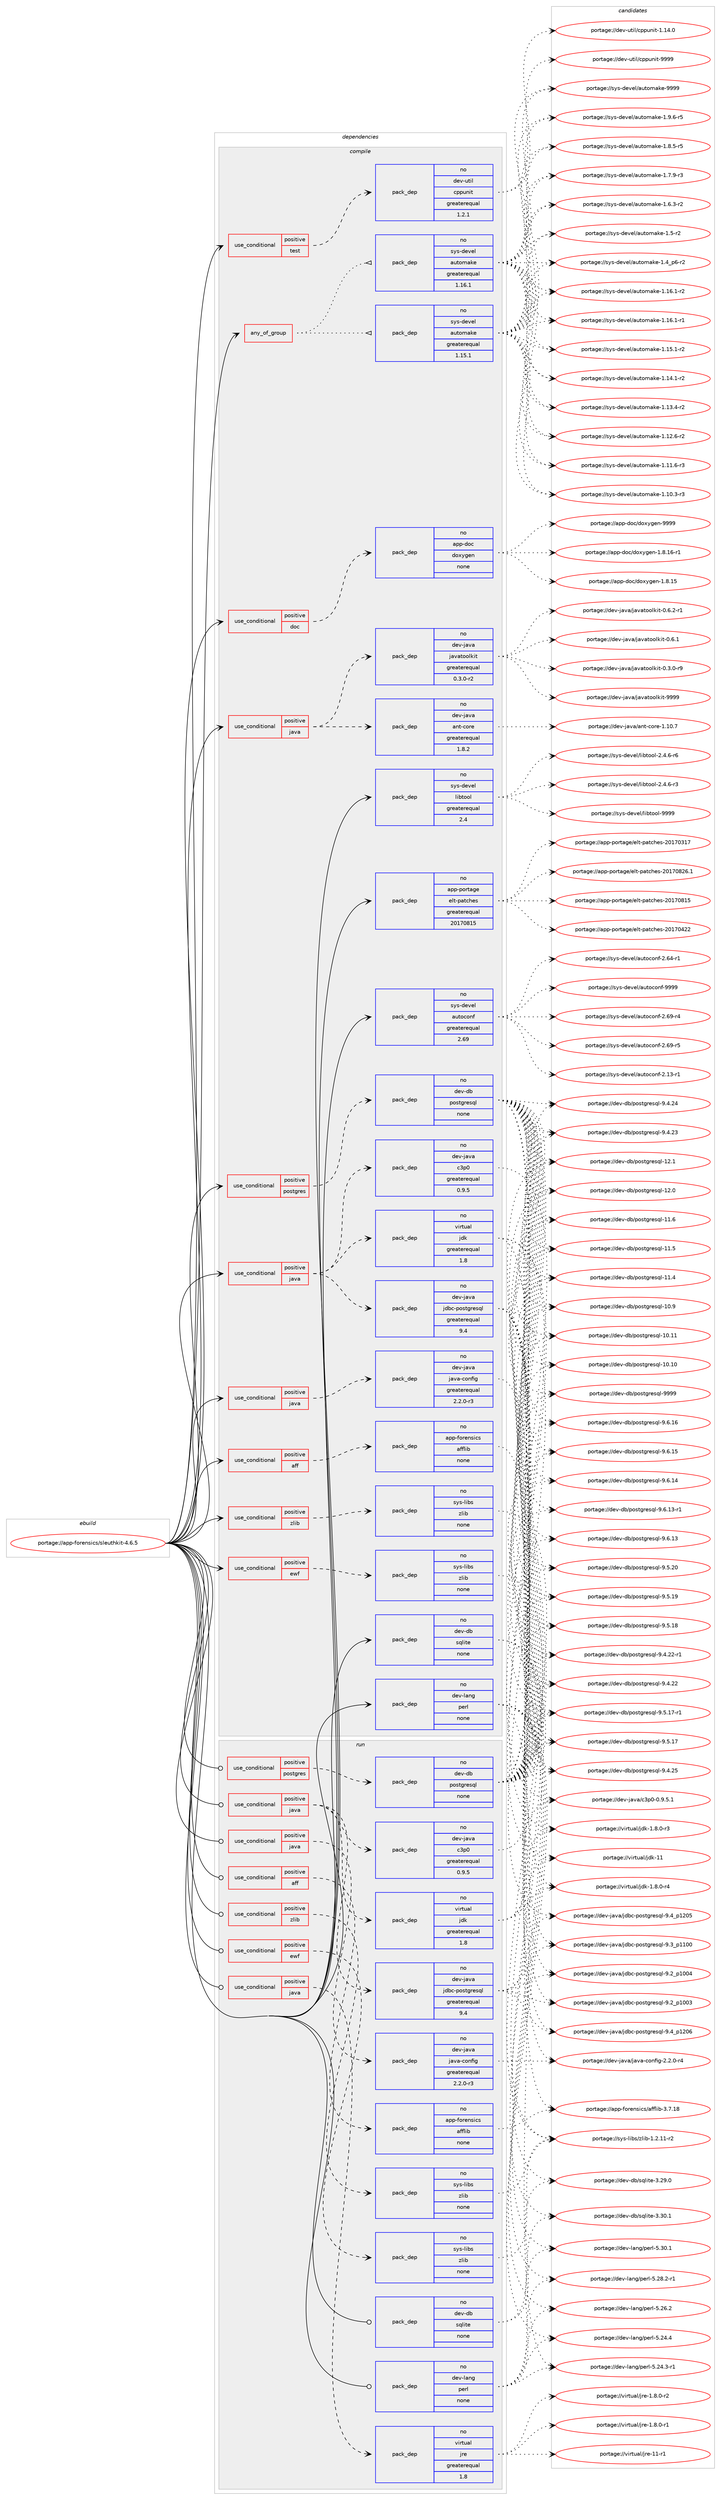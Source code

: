 digraph prolog {

# *************
# Graph options
# *************

newrank=true;
concentrate=true;
compound=true;
graph [rankdir=LR,fontname=Helvetica,fontsize=10,ranksep=1.5];#, ranksep=2.5, nodesep=0.2];
edge  [arrowhead=vee];
node  [fontname=Helvetica,fontsize=10];

# **********
# The ebuild
# **********

subgraph cluster_leftcol {
color=gray;
label=<<i>ebuild</i>>;
id [label="portage://app-forensics/sleuthkit-4.6.5", color=red, width=4, href="../app-forensics/sleuthkit-4.6.5.svg"];
}

# ****************
# The dependencies
# ****************

subgraph cluster_midcol {
color=gray;
label=<<i>dependencies</i>>;
subgraph cluster_compile {
fillcolor="#eeeeee";
style=filled;
label=<<i>compile</i>>;
subgraph any8033 {
dependency619681 [label=<<TABLE BORDER="0" CELLBORDER="1" CELLSPACING="0" CELLPADDING="4"><TR><TD CELLPADDING="10">any_of_group</TD></TR></TABLE>>, shape=none, color=red];subgraph pack466233 {
dependency619682 [label=<<TABLE BORDER="0" CELLBORDER="1" CELLSPACING="0" CELLPADDING="4" WIDTH="220"><TR><TD ROWSPAN="6" CELLPADDING="30">pack_dep</TD></TR><TR><TD WIDTH="110">no</TD></TR><TR><TD>sys-devel</TD></TR><TR><TD>automake</TD></TR><TR><TD>greaterequal</TD></TR><TR><TD>1.16.1</TD></TR></TABLE>>, shape=none, color=blue];
}
dependency619681:e -> dependency619682:w [weight=20,style="dotted",arrowhead="oinv"];
subgraph pack466234 {
dependency619683 [label=<<TABLE BORDER="0" CELLBORDER="1" CELLSPACING="0" CELLPADDING="4" WIDTH="220"><TR><TD ROWSPAN="6" CELLPADDING="30">pack_dep</TD></TR><TR><TD WIDTH="110">no</TD></TR><TR><TD>sys-devel</TD></TR><TR><TD>automake</TD></TR><TR><TD>greaterequal</TD></TR><TR><TD>1.15.1</TD></TR></TABLE>>, shape=none, color=blue];
}
dependency619681:e -> dependency619683:w [weight=20,style="dotted",arrowhead="oinv"];
}
id:e -> dependency619681:w [weight=20,style="solid",arrowhead="vee"];
subgraph cond145131 {
dependency619684 [label=<<TABLE BORDER="0" CELLBORDER="1" CELLSPACING="0" CELLPADDING="4"><TR><TD ROWSPAN="3" CELLPADDING="10">use_conditional</TD></TR><TR><TD>positive</TD></TR><TR><TD>aff</TD></TR></TABLE>>, shape=none, color=red];
subgraph pack466235 {
dependency619685 [label=<<TABLE BORDER="0" CELLBORDER="1" CELLSPACING="0" CELLPADDING="4" WIDTH="220"><TR><TD ROWSPAN="6" CELLPADDING="30">pack_dep</TD></TR><TR><TD WIDTH="110">no</TD></TR><TR><TD>app-forensics</TD></TR><TR><TD>afflib</TD></TR><TR><TD>none</TD></TR><TR><TD></TD></TR></TABLE>>, shape=none, color=blue];
}
dependency619684:e -> dependency619685:w [weight=20,style="dashed",arrowhead="vee"];
}
id:e -> dependency619684:w [weight=20,style="solid",arrowhead="vee"];
subgraph cond145132 {
dependency619686 [label=<<TABLE BORDER="0" CELLBORDER="1" CELLSPACING="0" CELLPADDING="4"><TR><TD ROWSPAN="3" CELLPADDING="10">use_conditional</TD></TR><TR><TD>positive</TD></TR><TR><TD>doc</TD></TR></TABLE>>, shape=none, color=red];
subgraph pack466236 {
dependency619687 [label=<<TABLE BORDER="0" CELLBORDER="1" CELLSPACING="0" CELLPADDING="4" WIDTH="220"><TR><TD ROWSPAN="6" CELLPADDING="30">pack_dep</TD></TR><TR><TD WIDTH="110">no</TD></TR><TR><TD>app-doc</TD></TR><TR><TD>doxygen</TD></TR><TR><TD>none</TD></TR><TR><TD></TD></TR></TABLE>>, shape=none, color=blue];
}
dependency619686:e -> dependency619687:w [weight=20,style="dashed",arrowhead="vee"];
}
id:e -> dependency619686:w [weight=20,style="solid",arrowhead="vee"];
subgraph cond145133 {
dependency619688 [label=<<TABLE BORDER="0" CELLBORDER="1" CELLSPACING="0" CELLPADDING="4"><TR><TD ROWSPAN="3" CELLPADDING="10">use_conditional</TD></TR><TR><TD>positive</TD></TR><TR><TD>ewf</TD></TR></TABLE>>, shape=none, color=red];
subgraph pack466237 {
dependency619689 [label=<<TABLE BORDER="0" CELLBORDER="1" CELLSPACING="0" CELLPADDING="4" WIDTH="220"><TR><TD ROWSPAN="6" CELLPADDING="30">pack_dep</TD></TR><TR><TD WIDTH="110">no</TD></TR><TR><TD>sys-libs</TD></TR><TR><TD>zlib</TD></TR><TR><TD>none</TD></TR><TR><TD></TD></TR></TABLE>>, shape=none, color=blue];
}
dependency619688:e -> dependency619689:w [weight=20,style="dashed",arrowhead="vee"];
}
id:e -> dependency619688:w [weight=20,style="solid",arrowhead="vee"];
subgraph cond145134 {
dependency619690 [label=<<TABLE BORDER="0" CELLBORDER="1" CELLSPACING="0" CELLPADDING="4"><TR><TD ROWSPAN="3" CELLPADDING="10">use_conditional</TD></TR><TR><TD>positive</TD></TR><TR><TD>java</TD></TR></TABLE>>, shape=none, color=red];
subgraph pack466238 {
dependency619691 [label=<<TABLE BORDER="0" CELLBORDER="1" CELLSPACING="0" CELLPADDING="4" WIDTH="220"><TR><TD ROWSPAN="6" CELLPADDING="30">pack_dep</TD></TR><TR><TD WIDTH="110">no</TD></TR><TR><TD>dev-java</TD></TR><TR><TD>ant-core</TD></TR><TR><TD>greaterequal</TD></TR><TR><TD>1.8.2</TD></TR></TABLE>>, shape=none, color=blue];
}
dependency619690:e -> dependency619691:w [weight=20,style="dashed",arrowhead="vee"];
subgraph pack466239 {
dependency619692 [label=<<TABLE BORDER="0" CELLBORDER="1" CELLSPACING="0" CELLPADDING="4" WIDTH="220"><TR><TD ROWSPAN="6" CELLPADDING="30">pack_dep</TD></TR><TR><TD WIDTH="110">no</TD></TR><TR><TD>dev-java</TD></TR><TR><TD>javatoolkit</TD></TR><TR><TD>greaterequal</TD></TR><TR><TD>0.3.0-r2</TD></TR></TABLE>>, shape=none, color=blue];
}
dependency619690:e -> dependency619692:w [weight=20,style="dashed",arrowhead="vee"];
}
id:e -> dependency619690:w [weight=20,style="solid",arrowhead="vee"];
subgraph cond145135 {
dependency619693 [label=<<TABLE BORDER="0" CELLBORDER="1" CELLSPACING="0" CELLPADDING="4"><TR><TD ROWSPAN="3" CELLPADDING="10">use_conditional</TD></TR><TR><TD>positive</TD></TR><TR><TD>java</TD></TR></TABLE>>, shape=none, color=red];
subgraph pack466240 {
dependency619694 [label=<<TABLE BORDER="0" CELLBORDER="1" CELLSPACING="0" CELLPADDING="4" WIDTH="220"><TR><TD ROWSPAN="6" CELLPADDING="30">pack_dep</TD></TR><TR><TD WIDTH="110">no</TD></TR><TR><TD>dev-java</TD></TR><TR><TD>java-config</TD></TR><TR><TD>greaterequal</TD></TR><TR><TD>2.2.0-r3</TD></TR></TABLE>>, shape=none, color=blue];
}
dependency619693:e -> dependency619694:w [weight=20,style="dashed",arrowhead="vee"];
}
id:e -> dependency619693:w [weight=20,style="solid",arrowhead="vee"];
subgraph cond145136 {
dependency619695 [label=<<TABLE BORDER="0" CELLBORDER="1" CELLSPACING="0" CELLPADDING="4"><TR><TD ROWSPAN="3" CELLPADDING="10">use_conditional</TD></TR><TR><TD>positive</TD></TR><TR><TD>java</TD></TR></TABLE>>, shape=none, color=red];
subgraph pack466241 {
dependency619696 [label=<<TABLE BORDER="0" CELLBORDER="1" CELLSPACING="0" CELLPADDING="4" WIDTH="220"><TR><TD ROWSPAN="6" CELLPADDING="30">pack_dep</TD></TR><TR><TD WIDTH="110">no</TD></TR><TR><TD>virtual</TD></TR><TR><TD>jdk</TD></TR><TR><TD>greaterequal</TD></TR><TR><TD>1.8</TD></TR></TABLE>>, shape=none, color=blue];
}
dependency619695:e -> dependency619696:w [weight=20,style="dashed",arrowhead="vee"];
subgraph pack466242 {
dependency619697 [label=<<TABLE BORDER="0" CELLBORDER="1" CELLSPACING="0" CELLPADDING="4" WIDTH="220"><TR><TD ROWSPAN="6" CELLPADDING="30">pack_dep</TD></TR><TR><TD WIDTH="110">no</TD></TR><TR><TD>dev-java</TD></TR><TR><TD>c3p0</TD></TR><TR><TD>greaterequal</TD></TR><TR><TD>0.9.5</TD></TR></TABLE>>, shape=none, color=blue];
}
dependency619695:e -> dependency619697:w [weight=20,style="dashed",arrowhead="vee"];
subgraph pack466243 {
dependency619698 [label=<<TABLE BORDER="0" CELLBORDER="1" CELLSPACING="0" CELLPADDING="4" WIDTH="220"><TR><TD ROWSPAN="6" CELLPADDING="30">pack_dep</TD></TR><TR><TD WIDTH="110">no</TD></TR><TR><TD>dev-java</TD></TR><TR><TD>jdbc-postgresql</TD></TR><TR><TD>greaterequal</TD></TR><TR><TD>9.4</TD></TR></TABLE>>, shape=none, color=blue];
}
dependency619695:e -> dependency619698:w [weight=20,style="dashed",arrowhead="vee"];
}
id:e -> dependency619695:w [weight=20,style="solid",arrowhead="vee"];
subgraph cond145137 {
dependency619699 [label=<<TABLE BORDER="0" CELLBORDER="1" CELLSPACING="0" CELLPADDING="4"><TR><TD ROWSPAN="3" CELLPADDING="10">use_conditional</TD></TR><TR><TD>positive</TD></TR><TR><TD>postgres</TD></TR></TABLE>>, shape=none, color=red];
subgraph pack466244 {
dependency619700 [label=<<TABLE BORDER="0" CELLBORDER="1" CELLSPACING="0" CELLPADDING="4" WIDTH="220"><TR><TD ROWSPAN="6" CELLPADDING="30">pack_dep</TD></TR><TR><TD WIDTH="110">no</TD></TR><TR><TD>dev-db</TD></TR><TR><TD>postgresql</TD></TR><TR><TD>none</TD></TR><TR><TD></TD></TR></TABLE>>, shape=none, color=blue];
}
dependency619699:e -> dependency619700:w [weight=20,style="dashed",arrowhead="vee"];
}
id:e -> dependency619699:w [weight=20,style="solid",arrowhead="vee"];
subgraph cond145138 {
dependency619701 [label=<<TABLE BORDER="0" CELLBORDER="1" CELLSPACING="0" CELLPADDING="4"><TR><TD ROWSPAN="3" CELLPADDING="10">use_conditional</TD></TR><TR><TD>positive</TD></TR><TR><TD>test</TD></TR></TABLE>>, shape=none, color=red];
subgraph pack466245 {
dependency619702 [label=<<TABLE BORDER="0" CELLBORDER="1" CELLSPACING="0" CELLPADDING="4" WIDTH="220"><TR><TD ROWSPAN="6" CELLPADDING="30">pack_dep</TD></TR><TR><TD WIDTH="110">no</TD></TR><TR><TD>dev-util</TD></TR><TR><TD>cppunit</TD></TR><TR><TD>greaterequal</TD></TR><TR><TD>1.2.1</TD></TR></TABLE>>, shape=none, color=blue];
}
dependency619701:e -> dependency619702:w [weight=20,style="dashed",arrowhead="vee"];
}
id:e -> dependency619701:w [weight=20,style="solid",arrowhead="vee"];
subgraph cond145139 {
dependency619703 [label=<<TABLE BORDER="0" CELLBORDER="1" CELLSPACING="0" CELLPADDING="4"><TR><TD ROWSPAN="3" CELLPADDING="10">use_conditional</TD></TR><TR><TD>positive</TD></TR><TR><TD>zlib</TD></TR></TABLE>>, shape=none, color=red];
subgraph pack466246 {
dependency619704 [label=<<TABLE BORDER="0" CELLBORDER="1" CELLSPACING="0" CELLPADDING="4" WIDTH="220"><TR><TD ROWSPAN="6" CELLPADDING="30">pack_dep</TD></TR><TR><TD WIDTH="110">no</TD></TR><TR><TD>sys-libs</TD></TR><TR><TD>zlib</TD></TR><TR><TD>none</TD></TR><TR><TD></TD></TR></TABLE>>, shape=none, color=blue];
}
dependency619703:e -> dependency619704:w [weight=20,style="dashed",arrowhead="vee"];
}
id:e -> dependency619703:w [weight=20,style="solid",arrowhead="vee"];
subgraph pack466247 {
dependency619705 [label=<<TABLE BORDER="0" CELLBORDER="1" CELLSPACING="0" CELLPADDING="4" WIDTH="220"><TR><TD ROWSPAN="6" CELLPADDING="30">pack_dep</TD></TR><TR><TD WIDTH="110">no</TD></TR><TR><TD>app-portage</TD></TR><TR><TD>elt-patches</TD></TR><TR><TD>greaterequal</TD></TR><TR><TD>20170815</TD></TR></TABLE>>, shape=none, color=blue];
}
id:e -> dependency619705:w [weight=20,style="solid",arrowhead="vee"];
subgraph pack466248 {
dependency619706 [label=<<TABLE BORDER="0" CELLBORDER="1" CELLSPACING="0" CELLPADDING="4" WIDTH="220"><TR><TD ROWSPAN="6" CELLPADDING="30">pack_dep</TD></TR><TR><TD WIDTH="110">no</TD></TR><TR><TD>dev-db</TD></TR><TR><TD>sqlite</TD></TR><TR><TD>none</TD></TR><TR><TD></TD></TR></TABLE>>, shape=none, color=blue];
}
id:e -> dependency619706:w [weight=20,style="solid",arrowhead="vee"];
subgraph pack466249 {
dependency619707 [label=<<TABLE BORDER="0" CELLBORDER="1" CELLSPACING="0" CELLPADDING="4" WIDTH="220"><TR><TD ROWSPAN="6" CELLPADDING="30">pack_dep</TD></TR><TR><TD WIDTH="110">no</TD></TR><TR><TD>dev-lang</TD></TR><TR><TD>perl</TD></TR><TR><TD>none</TD></TR><TR><TD></TD></TR></TABLE>>, shape=none, color=blue];
}
id:e -> dependency619707:w [weight=20,style="solid",arrowhead="vee"];
subgraph pack466250 {
dependency619708 [label=<<TABLE BORDER="0" CELLBORDER="1" CELLSPACING="0" CELLPADDING="4" WIDTH="220"><TR><TD ROWSPAN="6" CELLPADDING="30">pack_dep</TD></TR><TR><TD WIDTH="110">no</TD></TR><TR><TD>sys-devel</TD></TR><TR><TD>autoconf</TD></TR><TR><TD>greaterequal</TD></TR><TR><TD>2.69</TD></TR></TABLE>>, shape=none, color=blue];
}
id:e -> dependency619708:w [weight=20,style="solid",arrowhead="vee"];
subgraph pack466251 {
dependency619709 [label=<<TABLE BORDER="0" CELLBORDER="1" CELLSPACING="0" CELLPADDING="4" WIDTH="220"><TR><TD ROWSPAN="6" CELLPADDING="30">pack_dep</TD></TR><TR><TD WIDTH="110">no</TD></TR><TR><TD>sys-devel</TD></TR><TR><TD>libtool</TD></TR><TR><TD>greaterequal</TD></TR><TR><TD>2.4</TD></TR></TABLE>>, shape=none, color=blue];
}
id:e -> dependency619709:w [weight=20,style="solid",arrowhead="vee"];
}
subgraph cluster_compileandrun {
fillcolor="#eeeeee";
style=filled;
label=<<i>compile and run</i>>;
}
subgraph cluster_run {
fillcolor="#eeeeee";
style=filled;
label=<<i>run</i>>;
subgraph cond145140 {
dependency619710 [label=<<TABLE BORDER="0" CELLBORDER="1" CELLSPACING="0" CELLPADDING="4"><TR><TD ROWSPAN="3" CELLPADDING="10">use_conditional</TD></TR><TR><TD>positive</TD></TR><TR><TD>aff</TD></TR></TABLE>>, shape=none, color=red];
subgraph pack466252 {
dependency619711 [label=<<TABLE BORDER="0" CELLBORDER="1" CELLSPACING="0" CELLPADDING="4" WIDTH="220"><TR><TD ROWSPAN="6" CELLPADDING="30">pack_dep</TD></TR><TR><TD WIDTH="110">no</TD></TR><TR><TD>app-forensics</TD></TR><TR><TD>afflib</TD></TR><TR><TD>none</TD></TR><TR><TD></TD></TR></TABLE>>, shape=none, color=blue];
}
dependency619710:e -> dependency619711:w [weight=20,style="dashed",arrowhead="vee"];
}
id:e -> dependency619710:w [weight=20,style="solid",arrowhead="odot"];
subgraph cond145141 {
dependency619712 [label=<<TABLE BORDER="0" CELLBORDER="1" CELLSPACING="0" CELLPADDING="4"><TR><TD ROWSPAN="3" CELLPADDING="10">use_conditional</TD></TR><TR><TD>positive</TD></TR><TR><TD>ewf</TD></TR></TABLE>>, shape=none, color=red];
subgraph pack466253 {
dependency619713 [label=<<TABLE BORDER="0" CELLBORDER="1" CELLSPACING="0" CELLPADDING="4" WIDTH="220"><TR><TD ROWSPAN="6" CELLPADDING="30">pack_dep</TD></TR><TR><TD WIDTH="110">no</TD></TR><TR><TD>sys-libs</TD></TR><TR><TD>zlib</TD></TR><TR><TD>none</TD></TR><TR><TD></TD></TR></TABLE>>, shape=none, color=blue];
}
dependency619712:e -> dependency619713:w [weight=20,style="dashed",arrowhead="vee"];
}
id:e -> dependency619712:w [weight=20,style="solid",arrowhead="odot"];
subgraph cond145142 {
dependency619714 [label=<<TABLE BORDER="0" CELLBORDER="1" CELLSPACING="0" CELLPADDING="4"><TR><TD ROWSPAN="3" CELLPADDING="10">use_conditional</TD></TR><TR><TD>positive</TD></TR><TR><TD>java</TD></TR></TABLE>>, shape=none, color=red];
subgraph pack466254 {
dependency619715 [label=<<TABLE BORDER="0" CELLBORDER="1" CELLSPACING="0" CELLPADDING="4" WIDTH="220"><TR><TD ROWSPAN="6" CELLPADDING="30">pack_dep</TD></TR><TR><TD WIDTH="110">no</TD></TR><TR><TD>dev-java</TD></TR><TR><TD>java-config</TD></TR><TR><TD>greaterequal</TD></TR><TR><TD>2.2.0-r3</TD></TR></TABLE>>, shape=none, color=blue];
}
dependency619714:e -> dependency619715:w [weight=20,style="dashed",arrowhead="vee"];
}
id:e -> dependency619714:w [weight=20,style="solid",arrowhead="odot"];
subgraph cond145143 {
dependency619716 [label=<<TABLE BORDER="0" CELLBORDER="1" CELLSPACING="0" CELLPADDING="4"><TR><TD ROWSPAN="3" CELLPADDING="10">use_conditional</TD></TR><TR><TD>positive</TD></TR><TR><TD>java</TD></TR></TABLE>>, shape=none, color=red];
subgraph pack466255 {
dependency619717 [label=<<TABLE BORDER="0" CELLBORDER="1" CELLSPACING="0" CELLPADDING="4" WIDTH="220"><TR><TD ROWSPAN="6" CELLPADDING="30">pack_dep</TD></TR><TR><TD WIDTH="110">no</TD></TR><TR><TD>virtual</TD></TR><TR><TD>jdk</TD></TR><TR><TD>greaterequal</TD></TR><TR><TD>1.8</TD></TR></TABLE>>, shape=none, color=blue];
}
dependency619716:e -> dependency619717:w [weight=20,style="dashed",arrowhead="vee"];
subgraph pack466256 {
dependency619718 [label=<<TABLE BORDER="0" CELLBORDER="1" CELLSPACING="0" CELLPADDING="4" WIDTH="220"><TR><TD ROWSPAN="6" CELLPADDING="30">pack_dep</TD></TR><TR><TD WIDTH="110">no</TD></TR><TR><TD>dev-java</TD></TR><TR><TD>c3p0</TD></TR><TR><TD>greaterequal</TD></TR><TR><TD>0.9.5</TD></TR></TABLE>>, shape=none, color=blue];
}
dependency619716:e -> dependency619718:w [weight=20,style="dashed",arrowhead="vee"];
subgraph pack466257 {
dependency619719 [label=<<TABLE BORDER="0" CELLBORDER="1" CELLSPACING="0" CELLPADDING="4" WIDTH="220"><TR><TD ROWSPAN="6" CELLPADDING="30">pack_dep</TD></TR><TR><TD WIDTH="110">no</TD></TR><TR><TD>dev-java</TD></TR><TR><TD>jdbc-postgresql</TD></TR><TR><TD>greaterequal</TD></TR><TR><TD>9.4</TD></TR></TABLE>>, shape=none, color=blue];
}
dependency619716:e -> dependency619719:w [weight=20,style="dashed",arrowhead="vee"];
}
id:e -> dependency619716:w [weight=20,style="solid",arrowhead="odot"];
subgraph cond145144 {
dependency619720 [label=<<TABLE BORDER="0" CELLBORDER="1" CELLSPACING="0" CELLPADDING="4"><TR><TD ROWSPAN="3" CELLPADDING="10">use_conditional</TD></TR><TR><TD>positive</TD></TR><TR><TD>java</TD></TR></TABLE>>, shape=none, color=red];
subgraph pack466258 {
dependency619721 [label=<<TABLE BORDER="0" CELLBORDER="1" CELLSPACING="0" CELLPADDING="4" WIDTH="220"><TR><TD ROWSPAN="6" CELLPADDING="30">pack_dep</TD></TR><TR><TD WIDTH="110">no</TD></TR><TR><TD>virtual</TD></TR><TR><TD>jre</TD></TR><TR><TD>greaterequal</TD></TR><TR><TD>1.8</TD></TR></TABLE>>, shape=none, color=blue];
}
dependency619720:e -> dependency619721:w [weight=20,style="dashed",arrowhead="vee"];
}
id:e -> dependency619720:w [weight=20,style="solid",arrowhead="odot"];
subgraph cond145145 {
dependency619722 [label=<<TABLE BORDER="0" CELLBORDER="1" CELLSPACING="0" CELLPADDING="4"><TR><TD ROWSPAN="3" CELLPADDING="10">use_conditional</TD></TR><TR><TD>positive</TD></TR><TR><TD>postgres</TD></TR></TABLE>>, shape=none, color=red];
subgraph pack466259 {
dependency619723 [label=<<TABLE BORDER="0" CELLBORDER="1" CELLSPACING="0" CELLPADDING="4" WIDTH="220"><TR><TD ROWSPAN="6" CELLPADDING="30">pack_dep</TD></TR><TR><TD WIDTH="110">no</TD></TR><TR><TD>dev-db</TD></TR><TR><TD>postgresql</TD></TR><TR><TD>none</TD></TR><TR><TD></TD></TR></TABLE>>, shape=none, color=blue];
}
dependency619722:e -> dependency619723:w [weight=20,style="dashed",arrowhead="vee"];
}
id:e -> dependency619722:w [weight=20,style="solid",arrowhead="odot"];
subgraph cond145146 {
dependency619724 [label=<<TABLE BORDER="0" CELLBORDER="1" CELLSPACING="0" CELLPADDING="4"><TR><TD ROWSPAN="3" CELLPADDING="10">use_conditional</TD></TR><TR><TD>positive</TD></TR><TR><TD>zlib</TD></TR></TABLE>>, shape=none, color=red];
subgraph pack466260 {
dependency619725 [label=<<TABLE BORDER="0" CELLBORDER="1" CELLSPACING="0" CELLPADDING="4" WIDTH="220"><TR><TD ROWSPAN="6" CELLPADDING="30">pack_dep</TD></TR><TR><TD WIDTH="110">no</TD></TR><TR><TD>sys-libs</TD></TR><TR><TD>zlib</TD></TR><TR><TD>none</TD></TR><TR><TD></TD></TR></TABLE>>, shape=none, color=blue];
}
dependency619724:e -> dependency619725:w [weight=20,style="dashed",arrowhead="vee"];
}
id:e -> dependency619724:w [weight=20,style="solid",arrowhead="odot"];
subgraph pack466261 {
dependency619726 [label=<<TABLE BORDER="0" CELLBORDER="1" CELLSPACING="0" CELLPADDING="4" WIDTH="220"><TR><TD ROWSPAN="6" CELLPADDING="30">pack_dep</TD></TR><TR><TD WIDTH="110">no</TD></TR><TR><TD>dev-db</TD></TR><TR><TD>sqlite</TD></TR><TR><TD>none</TD></TR><TR><TD></TD></TR></TABLE>>, shape=none, color=blue];
}
id:e -> dependency619726:w [weight=20,style="solid",arrowhead="odot"];
subgraph pack466262 {
dependency619727 [label=<<TABLE BORDER="0" CELLBORDER="1" CELLSPACING="0" CELLPADDING="4" WIDTH="220"><TR><TD ROWSPAN="6" CELLPADDING="30">pack_dep</TD></TR><TR><TD WIDTH="110">no</TD></TR><TR><TD>dev-lang</TD></TR><TR><TD>perl</TD></TR><TR><TD>none</TD></TR><TR><TD></TD></TR></TABLE>>, shape=none, color=blue];
}
id:e -> dependency619727:w [weight=20,style="solid",arrowhead="odot"];
}
}

# **************
# The candidates
# **************

subgraph cluster_choices {
rank=same;
color=gray;
label=<<i>candidates</i>>;

subgraph choice466233 {
color=black;
nodesep=1;
choice115121115451001011181011084797117116111109971071014557575757 [label="portage://sys-devel/automake-9999", color=red, width=4,href="../sys-devel/automake-9999.svg"];
choice115121115451001011181011084797117116111109971071014549465746544511453 [label="portage://sys-devel/automake-1.9.6-r5", color=red, width=4,href="../sys-devel/automake-1.9.6-r5.svg"];
choice115121115451001011181011084797117116111109971071014549465646534511453 [label="portage://sys-devel/automake-1.8.5-r5", color=red, width=4,href="../sys-devel/automake-1.8.5-r5.svg"];
choice115121115451001011181011084797117116111109971071014549465546574511451 [label="portage://sys-devel/automake-1.7.9-r3", color=red, width=4,href="../sys-devel/automake-1.7.9-r3.svg"];
choice115121115451001011181011084797117116111109971071014549465446514511450 [label="portage://sys-devel/automake-1.6.3-r2", color=red, width=4,href="../sys-devel/automake-1.6.3-r2.svg"];
choice11512111545100101118101108479711711611110997107101454946534511450 [label="portage://sys-devel/automake-1.5-r2", color=red, width=4,href="../sys-devel/automake-1.5-r2.svg"];
choice115121115451001011181011084797117116111109971071014549465295112544511450 [label="portage://sys-devel/automake-1.4_p6-r2", color=red, width=4,href="../sys-devel/automake-1.4_p6-r2.svg"];
choice11512111545100101118101108479711711611110997107101454946495446494511450 [label="portage://sys-devel/automake-1.16.1-r2", color=red, width=4,href="../sys-devel/automake-1.16.1-r2.svg"];
choice11512111545100101118101108479711711611110997107101454946495446494511449 [label="portage://sys-devel/automake-1.16.1-r1", color=red, width=4,href="../sys-devel/automake-1.16.1-r1.svg"];
choice11512111545100101118101108479711711611110997107101454946495346494511450 [label="portage://sys-devel/automake-1.15.1-r2", color=red, width=4,href="../sys-devel/automake-1.15.1-r2.svg"];
choice11512111545100101118101108479711711611110997107101454946495246494511450 [label="portage://sys-devel/automake-1.14.1-r2", color=red, width=4,href="../sys-devel/automake-1.14.1-r2.svg"];
choice11512111545100101118101108479711711611110997107101454946495146524511450 [label="portage://sys-devel/automake-1.13.4-r2", color=red, width=4,href="../sys-devel/automake-1.13.4-r2.svg"];
choice11512111545100101118101108479711711611110997107101454946495046544511450 [label="portage://sys-devel/automake-1.12.6-r2", color=red, width=4,href="../sys-devel/automake-1.12.6-r2.svg"];
choice11512111545100101118101108479711711611110997107101454946494946544511451 [label="portage://sys-devel/automake-1.11.6-r3", color=red, width=4,href="../sys-devel/automake-1.11.6-r3.svg"];
choice11512111545100101118101108479711711611110997107101454946494846514511451 [label="portage://sys-devel/automake-1.10.3-r3", color=red, width=4,href="../sys-devel/automake-1.10.3-r3.svg"];
dependency619682:e -> choice115121115451001011181011084797117116111109971071014557575757:w [style=dotted,weight="100"];
dependency619682:e -> choice115121115451001011181011084797117116111109971071014549465746544511453:w [style=dotted,weight="100"];
dependency619682:e -> choice115121115451001011181011084797117116111109971071014549465646534511453:w [style=dotted,weight="100"];
dependency619682:e -> choice115121115451001011181011084797117116111109971071014549465546574511451:w [style=dotted,weight="100"];
dependency619682:e -> choice115121115451001011181011084797117116111109971071014549465446514511450:w [style=dotted,weight="100"];
dependency619682:e -> choice11512111545100101118101108479711711611110997107101454946534511450:w [style=dotted,weight="100"];
dependency619682:e -> choice115121115451001011181011084797117116111109971071014549465295112544511450:w [style=dotted,weight="100"];
dependency619682:e -> choice11512111545100101118101108479711711611110997107101454946495446494511450:w [style=dotted,weight="100"];
dependency619682:e -> choice11512111545100101118101108479711711611110997107101454946495446494511449:w [style=dotted,weight="100"];
dependency619682:e -> choice11512111545100101118101108479711711611110997107101454946495346494511450:w [style=dotted,weight="100"];
dependency619682:e -> choice11512111545100101118101108479711711611110997107101454946495246494511450:w [style=dotted,weight="100"];
dependency619682:e -> choice11512111545100101118101108479711711611110997107101454946495146524511450:w [style=dotted,weight="100"];
dependency619682:e -> choice11512111545100101118101108479711711611110997107101454946495046544511450:w [style=dotted,weight="100"];
dependency619682:e -> choice11512111545100101118101108479711711611110997107101454946494946544511451:w [style=dotted,weight="100"];
dependency619682:e -> choice11512111545100101118101108479711711611110997107101454946494846514511451:w [style=dotted,weight="100"];
}
subgraph choice466234 {
color=black;
nodesep=1;
choice115121115451001011181011084797117116111109971071014557575757 [label="portage://sys-devel/automake-9999", color=red, width=4,href="../sys-devel/automake-9999.svg"];
choice115121115451001011181011084797117116111109971071014549465746544511453 [label="portage://sys-devel/automake-1.9.6-r5", color=red, width=4,href="../sys-devel/automake-1.9.6-r5.svg"];
choice115121115451001011181011084797117116111109971071014549465646534511453 [label="portage://sys-devel/automake-1.8.5-r5", color=red, width=4,href="../sys-devel/automake-1.8.5-r5.svg"];
choice115121115451001011181011084797117116111109971071014549465546574511451 [label="portage://sys-devel/automake-1.7.9-r3", color=red, width=4,href="../sys-devel/automake-1.7.9-r3.svg"];
choice115121115451001011181011084797117116111109971071014549465446514511450 [label="portage://sys-devel/automake-1.6.3-r2", color=red, width=4,href="../sys-devel/automake-1.6.3-r2.svg"];
choice11512111545100101118101108479711711611110997107101454946534511450 [label="portage://sys-devel/automake-1.5-r2", color=red, width=4,href="../sys-devel/automake-1.5-r2.svg"];
choice115121115451001011181011084797117116111109971071014549465295112544511450 [label="portage://sys-devel/automake-1.4_p6-r2", color=red, width=4,href="../sys-devel/automake-1.4_p6-r2.svg"];
choice11512111545100101118101108479711711611110997107101454946495446494511450 [label="portage://sys-devel/automake-1.16.1-r2", color=red, width=4,href="../sys-devel/automake-1.16.1-r2.svg"];
choice11512111545100101118101108479711711611110997107101454946495446494511449 [label="portage://sys-devel/automake-1.16.1-r1", color=red, width=4,href="../sys-devel/automake-1.16.1-r1.svg"];
choice11512111545100101118101108479711711611110997107101454946495346494511450 [label="portage://sys-devel/automake-1.15.1-r2", color=red, width=4,href="../sys-devel/automake-1.15.1-r2.svg"];
choice11512111545100101118101108479711711611110997107101454946495246494511450 [label="portage://sys-devel/automake-1.14.1-r2", color=red, width=4,href="../sys-devel/automake-1.14.1-r2.svg"];
choice11512111545100101118101108479711711611110997107101454946495146524511450 [label="portage://sys-devel/automake-1.13.4-r2", color=red, width=4,href="../sys-devel/automake-1.13.4-r2.svg"];
choice11512111545100101118101108479711711611110997107101454946495046544511450 [label="portage://sys-devel/automake-1.12.6-r2", color=red, width=4,href="../sys-devel/automake-1.12.6-r2.svg"];
choice11512111545100101118101108479711711611110997107101454946494946544511451 [label="portage://sys-devel/automake-1.11.6-r3", color=red, width=4,href="../sys-devel/automake-1.11.6-r3.svg"];
choice11512111545100101118101108479711711611110997107101454946494846514511451 [label="portage://sys-devel/automake-1.10.3-r3", color=red, width=4,href="../sys-devel/automake-1.10.3-r3.svg"];
dependency619683:e -> choice115121115451001011181011084797117116111109971071014557575757:w [style=dotted,weight="100"];
dependency619683:e -> choice115121115451001011181011084797117116111109971071014549465746544511453:w [style=dotted,weight="100"];
dependency619683:e -> choice115121115451001011181011084797117116111109971071014549465646534511453:w [style=dotted,weight="100"];
dependency619683:e -> choice115121115451001011181011084797117116111109971071014549465546574511451:w [style=dotted,weight="100"];
dependency619683:e -> choice115121115451001011181011084797117116111109971071014549465446514511450:w [style=dotted,weight="100"];
dependency619683:e -> choice11512111545100101118101108479711711611110997107101454946534511450:w [style=dotted,weight="100"];
dependency619683:e -> choice115121115451001011181011084797117116111109971071014549465295112544511450:w [style=dotted,weight="100"];
dependency619683:e -> choice11512111545100101118101108479711711611110997107101454946495446494511450:w [style=dotted,weight="100"];
dependency619683:e -> choice11512111545100101118101108479711711611110997107101454946495446494511449:w [style=dotted,weight="100"];
dependency619683:e -> choice11512111545100101118101108479711711611110997107101454946495346494511450:w [style=dotted,weight="100"];
dependency619683:e -> choice11512111545100101118101108479711711611110997107101454946495246494511450:w [style=dotted,weight="100"];
dependency619683:e -> choice11512111545100101118101108479711711611110997107101454946495146524511450:w [style=dotted,weight="100"];
dependency619683:e -> choice11512111545100101118101108479711711611110997107101454946495046544511450:w [style=dotted,weight="100"];
dependency619683:e -> choice11512111545100101118101108479711711611110997107101454946494946544511451:w [style=dotted,weight="100"];
dependency619683:e -> choice11512111545100101118101108479711711611110997107101454946494846514511451:w [style=dotted,weight="100"];
}
subgraph choice466235 {
color=black;
nodesep=1;
choice97112112451021111141011101151059911547971021021081059845514655464956 [label="portage://app-forensics/afflib-3.7.18", color=red, width=4,href="../app-forensics/afflib-3.7.18.svg"];
dependency619685:e -> choice97112112451021111141011101151059911547971021021081059845514655464956:w [style=dotted,weight="100"];
}
subgraph choice466236 {
color=black;
nodesep=1;
choice971121124510011199471001111201211031011104557575757 [label="portage://app-doc/doxygen-9999", color=red, width=4,href="../app-doc/doxygen-9999.svg"];
choice97112112451001119947100111120121103101110454946564649544511449 [label="portage://app-doc/doxygen-1.8.16-r1", color=red, width=4,href="../app-doc/doxygen-1.8.16-r1.svg"];
choice9711211245100111994710011112012110310111045494656464953 [label="portage://app-doc/doxygen-1.8.15", color=red, width=4,href="../app-doc/doxygen-1.8.15.svg"];
dependency619687:e -> choice971121124510011199471001111201211031011104557575757:w [style=dotted,weight="100"];
dependency619687:e -> choice97112112451001119947100111120121103101110454946564649544511449:w [style=dotted,weight="100"];
dependency619687:e -> choice9711211245100111994710011112012110310111045494656464953:w [style=dotted,weight="100"];
}
subgraph choice466237 {
color=black;
nodesep=1;
choice11512111545108105981154712210810598454946504649494511450 [label="portage://sys-libs/zlib-1.2.11-r2", color=red, width=4,href="../sys-libs/zlib-1.2.11-r2.svg"];
dependency619689:e -> choice11512111545108105981154712210810598454946504649494511450:w [style=dotted,weight="100"];
}
subgraph choice466238 {
color=black;
nodesep=1;
choice1001011184510697118974797110116459911111410145494649484655 [label="portage://dev-java/ant-core-1.10.7", color=red, width=4,href="../dev-java/ant-core-1.10.7.svg"];
dependency619691:e -> choice1001011184510697118974797110116459911111410145494649484655:w [style=dotted,weight="100"];
}
subgraph choice466239 {
color=black;
nodesep=1;
choice1001011184510697118974710697118971161111111081071051164557575757 [label="portage://dev-java/javatoolkit-9999", color=red, width=4,href="../dev-java/javatoolkit-9999.svg"];
choice1001011184510697118974710697118971161111111081071051164548465446504511449 [label="portage://dev-java/javatoolkit-0.6.2-r1", color=red, width=4,href="../dev-java/javatoolkit-0.6.2-r1.svg"];
choice100101118451069711897471069711897116111111108107105116454846544649 [label="portage://dev-java/javatoolkit-0.6.1", color=red, width=4,href="../dev-java/javatoolkit-0.6.1.svg"];
choice1001011184510697118974710697118971161111111081071051164548465146484511457 [label="portage://dev-java/javatoolkit-0.3.0-r9", color=red, width=4,href="../dev-java/javatoolkit-0.3.0-r9.svg"];
dependency619692:e -> choice1001011184510697118974710697118971161111111081071051164557575757:w [style=dotted,weight="100"];
dependency619692:e -> choice1001011184510697118974710697118971161111111081071051164548465446504511449:w [style=dotted,weight="100"];
dependency619692:e -> choice100101118451069711897471069711897116111111108107105116454846544649:w [style=dotted,weight="100"];
dependency619692:e -> choice1001011184510697118974710697118971161111111081071051164548465146484511457:w [style=dotted,weight="100"];
}
subgraph choice466240 {
color=black;
nodesep=1;
choice10010111845106971189747106971189745991111101021051034550465046484511452 [label="portage://dev-java/java-config-2.2.0-r4", color=red, width=4,href="../dev-java/java-config-2.2.0-r4.svg"];
dependency619694:e -> choice10010111845106971189747106971189745991111101021051034550465046484511452:w [style=dotted,weight="100"];
}
subgraph choice466241 {
color=black;
nodesep=1;
choice1181051141161179710847106100107454949 [label="portage://virtual/jdk-11", color=red, width=4,href="../virtual/jdk-11.svg"];
choice11810511411611797108471061001074549465646484511452 [label="portage://virtual/jdk-1.8.0-r4", color=red, width=4,href="../virtual/jdk-1.8.0-r4.svg"];
choice11810511411611797108471061001074549465646484511451 [label="portage://virtual/jdk-1.8.0-r3", color=red, width=4,href="../virtual/jdk-1.8.0-r3.svg"];
dependency619696:e -> choice1181051141161179710847106100107454949:w [style=dotted,weight="100"];
dependency619696:e -> choice11810511411611797108471061001074549465646484511452:w [style=dotted,weight="100"];
dependency619696:e -> choice11810511411611797108471061001074549465646484511451:w [style=dotted,weight="100"];
}
subgraph choice466242 {
color=black;
nodesep=1;
choice100101118451069711897479951112484548465746534649 [label="portage://dev-java/c3p0-0.9.5.1", color=red, width=4,href="../dev-java/c3p0-0.9.5.1.svg"];
dependency619697:e -> choice100101118451069711897479951112484548465746534649:w [style=dotted,weight="100"];
}
subgraph choice466243 {
color=black;
nodesep=1;
choice10010111845106971189747106100989945112111115116103114101115113108455746529511249504854 [label="portage://dev-java/jdbc-postgresql-9.4_p1206", color=red, width=4,href="../dev-java/jdbc-postgresql-9.4_p1206.svg"];
choice10010111845106971189747106100989945112111115116103114101115113108455746529511249504853 [label="portage://dev-java/jdbc-postgresql-9.4_p1205", color=red, width=4,href="../dev-java/jdbc-postgresql-9.4_p1205.svg"];
choice10010111845106971189747106100989945112111115116103114101115113108455746519511249494848 [label="portage://dev-java/jdbc-postgresql-9.3_p1100", color=red, width=4,href="../dev-java/jdbc-postgresql-9.3_p1100.svg"];
choice10010111845106971189747106100989945112111115116103114101115113108455746509511249484852 [label="portage://dev-java/jdbc-postgresql-9.2_p1004", color=red, width=4,href="../dev-java/jdbc-postgresql-9.2_p1004.svg"];
choice10010111845106971189747106100989945112111115116103114101115113108455746509511249484851 [label="portage://dev-java/jdbc-postgresql-9.2_p1003", color=red, width=4,href="../dev-java/jdbc-postgresql-9.2_p1003.svg"];
dependency619698:e -> choice10010111845106971189747106100989945112111115116103114101115113108455746529511249504854:w [style=dotted,weight="100"];
dependency619698:e -> choice10010111845106971189747106100989945112111115116103114101115113108455746529511249504853:w [style=dotted,weight="100"];
dependency619698:e -> choice10010111845106971189747106100989945112111115116103114101115113108455746519511249494848:w [style=dotted,weight="100"];
dependency619698:e -> choice10010111845106971189747106100989945112111115116103114101115113108455746509511249484852:w [style=dotted,weight="100"];
dependency619698:e -> choice10010111845106971189747106100989945112111115116103114101115113108455746509511249484851:w [style=dotted,weight="100"];
}
subgraph choice466244 {
color=black;
nodesep=1;
choice1001011184510098471121111151161031141011151131084557575757 [label="portage://dev-db/postgresql-9999", color=red, width=4,href="../dev-db/postgresql-9999.svg"];
choice10010111845100984711211111511610311410111511310845574654464954 [label="portage://dev-db/postgresql-9.6.16", color=red, width=4,href="../dev-db/postgresql-9.6.16.svg"];
choice10010111845100984711211111511610311410111511310845574654464953 [label="portage://dev-db/postgresql-9.6.15", color=red, width=4,href="../dev-db/postgresql-9.6.15.svg"];
choice10010111845100984711211111511610311410111511310845574654464952 [label="portage://dev-db/postgresql-9.6.14", color=red, width=4,href="../dev-db/postgresql-9.6.14.svg"];
choice100101118451009847112111115116103114101115113108455746544649514511449 [label="portage://dev-db/postgresql-9.6.13-r1", color=red, width=4,href="../dev-db/postgresql-9.6.13-r1.svg"];
choice10010111845100984711211111511610311410111511310845574654464951 [label="portage://dev-db/postgresql-9.6.13", color=red, width=4,href="../dev-db/postgresql-9.6.13.svg"];
choice10010111845100984711211111511610311410111511310845574653465048 [label="portage://dev-db/postgresql-9.5.20", color=red, width=4,href="../dev-db/postgresql-9.5.20.svg"];
choice10010111845100984711211111511610311410111511310845574653464957 [label="portage://dev-db/postgresql-9.5.19", color=red, width=4,href="../dev-db/postgresql-9.5.19.svg"];
choice10010111845100984711211111511610311410111511310845574653464956 [label="portage://dev-db/postgresql-9.5.18", color=red, width=4,href="../dev-db/postgresql-9.5.18.svg"];
choice100101118451009847112111115116103114101115113108455746534649554511449 [label="portage://dev-db/postgresql-9.5.17-r1", color=red, width=4,href="../dev-db/postgresql-9.5.17-r1.svg"];
choice10010111845100984711211111511610311410111511310845574653464955 [label="portage://dev-db/postgresql-9.5.17", color=red, width=4,href="../dev-db/postgresql-9.5.17.svg"];
choice10010111845100984711211111511610311410111511310845574652465053 [label="portage://dev-db/postgresql-9.4.25", color=red, width=4,href="../dev-db/postgresql-9.4.25.svg"];
choice10010111845100984711211111511610311410111511310845574652465052 [label="portage://dev-db/postgresql-9.4.24", color=red, width=4,href="../dev-db/postgresql-9.4.24.svg"];
choice10010111845100984711211111511610311410111511310845574652465051 [label="portage://dev-db/postgresql-9.4.23", color=red, width=4,href="../dev-db/postgresql-9.4.23.svg"];
choice100101118451009847112111115116103114101115113108455746524650504511449 [label="portage://dev-db/postgresql-9.4.22-r1", color=red, width=4,href="../dev-db/postgresql-9.4.22-r1.svg"];
choice10010111845100984711211111511610311410111511310845574652465050 [label="portage://dev-db/postgresql-9.4.22", color=red, width=4,href="../dev-db/postgresql-9.4.22.svg"];
choice1001011184510098471121111151161031141011151131084549504649 [label="portage://dev-db/postgresql-12.1", color=red, width=4,href="../dev-db/postgresql-12.1.svg"];
choice1001011184510098471121111151161031141011151131084549504648 [label="portage://dev-db/postgresql-12.0", color=red, width=4,href="../dev-db/postgresql-12.0.svg"];
choice1001011184510098471121111151161031141011151131084549494654 [label="portage://dev-db/postgresql-11.6", color=red, width=4,href="../dev-db/postgresql-11.6.svg"];
choice1001011184510098471121111151161031141011151131084549494653 [label="portage://dev-db/postgresql-11.5", color=red, width=4,href="../dev-db/postgresql-11.5.svg"];
choice1001011184510098471121111151161031141011151131084549494652 [label="portage://dev-db/postgresql-11.4", color=red, width=4,href="../dev-db/postgresql-11.4.svg"];
choice1001011184510098471121111151161031141011151131084549484657 [label="portage://dev-db/postgresql-10.9", color=red, width=4,href="../dev-db/postgresql-10.9.svg"];
choice100101118451009847112111115116103114101115113108454948464949 [label="portage://dev-db/postgresql-10.11", color=red, width=4,href="../dev-db/postgresql-10.11.svg"];
choice100101118451009847112111115116103114101115113108454948464948 [label="portage://dev-db/postgresql-10.10", color=red, width=4,href="../dev-db/postgresql-10.10.svg"];
dependency619700:e -> choice1001011184510098471121111151161031141011151131084557575757:w [style=dotted,weight="100"];
dependency619700:e -> choice10010111845100984711211111511610311410111511310845574654464954:w [style=dotted,weight="100"];
dependency619700:e -> choice10010111845100984711211111511610311410111511310845574654464953:w [style=dotted,weight="100"];
dependency619700:e -> choice10010111845100984711211111511610311410111511310845574654464952:w [style=dotted,weight="100"];
dependency619700:e -> choice100101118451009847112111115116103114101115113108455746544649514511449:w [style=dotted,weight="100"];
dependency619700:e -> choice10010111845100984711211111511610311410111511310845574654464951:w [style=dotted,weight="100"];
dependency619700:e -> choice10010111845100984711211111511610311410111511310845574653465048:w [style=dotted,weight="100"];
dependency619700:e -> choice10010111845100984711211111511610311410111511310845574653464957:w [style=dotted,weight="100"];
dependency619700:e -> choice10010111845100984711211111511610311410111511310845574653464956:w [style=dotted,weight="100"];
dependency619700:e -> choice100101118451009847112111115116103114101115113108455746534649554511449:w [style=dotted,weight="100"];
dependency619700:e -> choice10010111845100984711211111511610311410111511310845574653464955:w [style=dotted,weight="100"];
dependency619700:e -> choice10010111845100984711211111511610311410111511310845574652465053:w [style=dotted,weight="100"];
dependency619700:e -> choice10010111845100984711211111511610311410111511310845574652465052:w [style=dotted,weight="100"];
dependency619700:e -> choice10010111845100984711211111511610311410111511310845574652465051:w [style=dotted,weight="100"];
dependency619700:e -> choice100101118451009847112111115116103114101115113108455746524650504511449:w [style=dotted,weight="100"];
dependency619700:e -> choice10010111845100984711211111511610311410111511310845574652465050:w [style=dotted,weight="100"];
dependency619700:e -> choice1001011184510098471121111151161031141011151131084549504649:w [style=dotted,weight="100"];
dependency619700:e -> choice1001011184510098471121111151161031141011151131084549504648:w [style=dotted,weight="100"];
dependency619700:e -> choice1001011184510098471121111151161031141011151131084549494654:w [style=dotted,weight="100"];
dependency619700:e -> choice1001011184510098471121111151161031141011151131084549494653:w [style=dotted,weight="100"];
dependency619700:e -> choice1001011184510098471121111151161031141011151131084549494652:w [style=dotted,weight="100"];
dependency619700:e -> choice1001011184510098471121111151161031141011151131084549484657:w [style=dotted,weight="100"];
dependency619700:e -> choice100101118451009847112111115116103114101115113108454948464949:w [style=dotted,weight="100"];
dependency619700:e -> choice100101118451009847112111115116103114101115113108454948464948:w [style=dotted,weight="100"];
}
subgraph choice466245 {
color=black;
nodesep=1;
choice1001011184511711610510847991121121171101051164557575757 [label="portage://dev-util/cppunit-9999", color=red, width=4,href="../dev-util/cppunit-9999.svg"];
choice10010111845117116105108479911211211711010511645494649524648 [label="portage://dev-util/cppunit-1.14.0", color=red, width=4,href="../dev-util/cppunit-1.14.0.svg"];
dependency619702:e -> choice1001011184511711610510847991121121171101051164557575757:w [style=dotted,weight="100"];
dependency619702:e -> choice10010111845117116105108479911211211711010511645494649524648:w [style=dotted,weight="100"];
}
subgraph choice466246 {
color=black;
nodesep=1;
choice11512111545108105981154712210810598454946504649494511450 [label="portage://sys-libs/zlib-1.2.11-r2", color=red, width=4,href="../sys-libs/zlib-1.2.11-r2.svg"];
dependency619704:e -> choice11512111545108105981154712210810598454946504649494511450:w [style=dotted,weight="100"];
}
subgraph choice466247 {
color=black;
nodesep=1;
choice971121124511211111411697103101471011081164511297116991041011154550484955485650544649 [label="portage://app-portage/elt-patches-20170826.1", color=red, width=4,href="../app-portage/elt-patches-20170826.1.svg"];
choice97112112451121111141169710310147101108116451129711699104101115455048495548564953 [label="portage://app-portage/elt-patches-20170815", color=red, width=4,href="../app-portage/elt-patches-20170815.svg"];
choice97112112451121111141169710310147101108116451129711699104101115455048495548525050 [label="portage://app-portage/elt-patches-20170422", color=red, width=4,href="../app-portage/elt-patches-20170422.svg"];
choice97112112451121111141169710310147101108116451129711699104101115455048495548514955 [label="portage://app-portage/elt-patches-20170317", color=red, width=4,href="../app-portage/elt-patches-20170317.svg"];
dependency619705:e -> choice971121124511211111411697103101471011081164511297116991041011154550484955485650544649:w [style=dotted,weight="100"];
dependency619705:e -> choice97112112451121111141169710310147101108116451129711699104101115455048495548564953:w [style=dotted,weight="100"];
dependency619705:e -> choice97112112451121111141169710310147101108116451129711699104101115455048495548525050:w [style=dotted,weight="100"];
dependency619705:e -> choice97112112451121111141169710310147101108116451129711699104101115455048495548514955:w [style=dotted,weight="100"];
}
subgraph choice466248 {
color=black;
nodesep=1;
choice10010111845100984711511310810511610145514651484649 [label="portage://dev-db/sqlite-3.30.1", color=red, width=4,href="../dev-db/sqlite-3.30.1.svg"];
choice10010111845100984711511310810511610145514650574648 [label="portage://dev-db/sqlite-3.29.0", color=red, width=4,href="../dev-db/sqlite-3.29.0.svg"];
dependency619706:e -> choice10010111845100984711511310810511610145514651484649:w [style=dotted,weight="100"];
dependency619706:e -> choice10010111845100984711511310810511610145514650574648:w [style=dotted,weight="100"];
}
subgraph choice466249 {
color=black;
nodesep=1;
choice10010111845108971101034711210111410845534651484649 [label="portage://dev-lang/perl-5.30.1", color=red, width=4,href="../dev-lang/perl-5.30.1.svg"];
choice100101118451089711010347112101114108455346505646504511449 [label="portage://dev-lang/perl-5.28.2-r1", color=red, width=4,href="../dev-lang/perl-5.28.2-r1.svg"];
choice10010111845108971101034711210111410845534650544650 [label="portage://dev-lang/perl-5.26.2", color=red, width=4,href="../dev-lang/perl-5.26.2.svg"];
choice10010111845108971101034711210111410845534650524652 [label="portage://dev-lang/perl-5.24.4", color=red, width=4,href="../dev-lang/perl-5.24.4.svg"];
choice100101118451089711010347112101114108455346505246514511449 [label="portage://dev-lang/perl-5.24.3-r1", color=red, width=4,href="../dev-lang/perl-5.24.3-r1.svg"];
dependency619707:e -> choice10010111845108971101034711210111410845534651484649:w [style=dotted,weight="100"];
dependency619707:e -> choice100101118451089711010347112101114108455346505646504511449:w [style=dotted,weight="100"];
dependency619707:e -> choice10010111845108971101034711210111410845534650544650:w [style=dotted,weight="100"];
dependency619707:e -> choice10010111845108971101034711210111410845534650524652:w [style=dotted,weight="100"];
dependency619707:e -> choice100101118451089711010347112101114108455346505246514511449:w [style=dotted,weight="100"];
}
subgraph choice466250 {
color=black;
nodesep=1;
choice115121115451001011181011084797117116111991111101024557575757 [label="portage://sys-devel/autoconf-9999", color=red, width=4,href="../sys-devel/autoconf-9999.svg"];
choice1151211154510010111810110847971171161119911111010245504654574511453 [label="portage://sys-devel/autoconf-2.69-r5", color=red, width=4,href="../sys-devel/autoconf-2.69-r5.svg"];
choice1151211154510010111810110847971171161119911111010245504654574511452 [label="portage://sys-devel/autoconf-2.69-r4", color=red, width=4,href="../sys-devel/autoconf-2.69-r4.svg"];
choice1151211154510010111810110847971171161119911111010245504654524511449 [label="portage://sys-devel/autoconf-2.64-r1", color=red, width=4,href="../sys-devel/autoconf-2.64-r1.svg"];
choice1151211154510010111810110847971171161119911111010245504649514511449 [label="portage://sys-devel/autoconf-2.13-r1", color=red, width=4,href="../sys-devel/autoconf-2.13-r1.svg"];
dependency619708:e -> choice115121115451001011181011084797117116111991111101024557575757:w [style=dotted,weight="100"];
dependency619708:e -> choice1151211154510010111810110847971171161119911111010245504654574511453:w [style=dotted,weight="100"];
dependency619708:e -> choice1151211154510010111810110847971171161119911111010245504654574511452:w [style=dotted,weight="100"];
dependency619708:e -> choice1151211154510010111810110847971171161119911111010245504654524511449:w [style=dotted,weight="100"];
dependency619708:e -> choice1151211154510010111810110847971171161119911111010245504649514511449:w [style=dotted,weight="100"];
}
subgraph choice466251 {
color=black;
nodesep=1;
choice1151211154510010111810110847108105981161111111084557575757 [label="portage://sys-devel/libtool-9999", color=red, width=4,href="../sys-devel/libtool-9999.svg"];
choice1151211154510010111810110847108105981161111111084550465246544511454 [label="portage://sys-devel/libtool-2.4.6-r6", color=red, width=4,href="../sys-devel/libtool-2.4.6-r6.svg"];
choice1151211154510010111810110847108105981161111111084550465246544511451 [label="portage://sys-devel/libtool-2.4.6-r3", color=red, width=4,href="../sys-devel/libtool-2.4.6-r3.svg"];
dependency619709:e -> choice1151211154510010111810110847108105981161111111084557575757:w [style=dotted,weight="100"];
dependency619709:e -> choice1151211154510010111810110847108105981161111111084550465246544511454:w [style=dotted,weight="100"];
dependency619709:e -> choice1151211154510010111810110847108105981161111111084550465246544511451:w [style=dotted,weight="100"];
}
subgraph choice466252 {
color=black;
nodesep=1;
choice97112112451021111141011101151059911547971021021081059845514655464956 [label="portage://app-forensics/afflib-3.7.18", color=red, width=4,href="../app-forensics/afflib-3.7.18.svg"];
dependency619711:e -> choice97112112451021111141011101151059911547971021021081059845514655464956:w [style=dotted,weight="100"];
}
subgraph choice466253 {
color=black;
nodesep=1;
choice11512111545108105981154712210810598454946504649494511450 [label="portage://sys-libs/zlib-1.2.11-r2", color=red, width=4,href="../sys-libs/zlib-1.2.11-r2.svg"];
dependency619713:e -> choice11512111545108105981154712210810598454946504649494511450:w [style=dotted,weight="100"];
}
subgraph choice466254 {
color=black;
nodesep=1;
choice10010111845106971189747106971189745991111101021051034550465046484511452 [label="portage://dev-java/java-config-2.2.0-r4", color=red, width=4,href="../dev-java/java-config-2.2.0-r4.svg"];
dependency619715:e -> choice10010111845106971189747106971189745991111101021051034550465046484511452:w [style=dotted,weight="100"];
}
subgraph choice466255 {
color=black;
nodesep=1;
choice1181051141161179710847106100107454949 [label="portage://virtual/jdk-11", color=red, width=4,href="../virtual/jdk-11.svg"];
choice11810511411611797108471061001074549465646484511452 [label="portage://virtual/jdk-1.8.0-r4", color=red, width=4,href="../virtual/jdk-1.8.0-r4.svg"];
choice11810511411611797108471061001074549465646484511451 [label="portage://virtual/jdk-1.8.0-r3", color=red, width=4,href="../virtual/jdk-1.8.0-r3.svg"];
dependency619717:e -> choice1181051141161179710847106100107454949:w [style=dotted,weight="100"];
dependency619717:e -> choice11810511411611797108471061001074549465646484511452:w [style=dotted,weight="100"];
dependency619717:e -> choice11810511411611797108471061001074549465646484511451:w [style=dotted,weight="100"];
}
subgraph choice466256 {
color=black;
nodesep=1;
choice100101118451069711897479951112484548465746534649 [label="portage://dev-java/c3p0-0.9.5.1", color=red, width=4,href="../dev-java/c3p0-0.9.5.1.svg"];
dependency619718:e -> choice100101118451069711897479951112484548465746534649:w [style=dotted,weight="100"];
}
subgraph choice466257 {
color=black;
nodesep=1;
choice10010111845106971189747106100989945112111115116103114101115113108455746529511249504854 [label="portage://dev-java/jdbc-postgresql-9.4_p1206", color=red, width=4,href="../dev-java/jdbc-postgresql-9.4_p1206.svg"];
choice10010111845106971189747106100989945112111115116103114101115113108455746529511249504853 [label="portage://dev-java/jdbc-postgresql-9.4_p1205", color=red, width=4,href="../dev-java/jdbc-postgresql-9.4_p1205.svg"];
choice10010111845106971189747106100989945112111115116103114101115113108455746519511249494848 [label="portage://dev-java/jdbc-postgresql-9.3_p1100", color=red, width=4,href="../dev-java/jdbc-postgresql-9.3_p1100.svg"];
choice10010111845106971189747106100989945112111115116103114101115113108455746509511249484852 [label="portage://dev-java/jdbc-postgresql-9.2_p1004", color=red, width=4,href="../dev-java/jdbc-postgresql-9.2_p1004.svg"];
choice10010111845106971189747106100989945112111115116103114101115113108455746509511249484851 [label="portage://dev-java/jdbc-postgresql-9.2_p1003", color=red, width=4,href="../dev-java/jdbc-postgresql-9.2_p1003.svg"];
dependency619719:e -> choice10010111845106971189747106100989945112111115116103114101115113108455746529511249504854:w [style=dotted,weight="100"];
dependency619719:e -> choice10010111845106971189747106100989945112111115116103114101115113108455746529511249504853:w [style=dotted,weight="100"];
dependency619719:e -> choice10010111845106971189747106100989945112111115116103114101115113108455746519511249494848:w [style=dotted,weight="100"];
dependency619719:e -> choice10010111845106971189747106100989945112111115116103114101115113108455746509511249484852:w [style=dotted,weight="100"];
dependency619719:e -> choice10010111845106971189747106100989945112111115116103114101115113108455746509511249484851:w [style=dotted,weight="100"];
}
subgraph choice466258 {
color=black;
nodesep=1;
choice11810511411611797108471061141014549494511449 [label="portage://virtual/jre-11-r1", color=red, width=4,href="../virtual/jre-11-r1.svg"];
choice11810511411611797108471061141014549465646484511450 [label="portage://virtual/jre-1.8.0-r2", color=red, width=4,href="../virtual/jre-1.8.0-r2.svg"];
choice11810511411611797108471061141014549465646484511449 [label="portage://virtual/jre-1.8.0-r1", color=red, width=4,href="../virtual/jre-1.8.0-r1.svg"];
dependency619721:e -> choice11810511411611797108471061141014549494511449:w [style=dotted,weight="100"];
dependency619721:e -> choice11810511411611797108471061141014549465646484511450:w [style=dotted,weight="100"];
dependency619721:e -> choice11810511411611797108471061141014549465646484511449:w [style=dotted,weight="100"];
}
subgraph choice466259 {
color=black;
nodesep=1;
choice1001011184510098471121111151161031141011151131084557575757 [label="portage://dev-db/postgresql-9999", color=red, width=4,href="../dev-db/postgresql-9999.svg"];
choice10010111845100984711211111511610311410111511310845574654464954 [label="portage://dev-db/postgresql-9.6.16", color=red, width=4,href="../dev-db/postgresql-9.6.16.svg"];
choice10010111845100984711211111511610311410111511310845574654464953 [label="portage://dev-db/postgresql-9.6.15", color=red, width=4,href="../dev-db/postgresql-9.6.15.svg"];
choice10010111845100984711211111511610311410111511310845574654464952 [label="portage://dev-db/postgresql-9.6.14", color=red, width=4,href="../dev-db/postgresql-9.6.14.svg"];
choice100101118451009847112111115116103114101115113108455746544649514511449 [label="portage://dev-db/postgresql-9.6.13-r1", color=red, width=4,href="../dev-db/postgresql-9.6.13-r1.svg"];
choice10010111845100984711211111511610311410111511310845574654464951 [label="portage://dev-db/postgresql-9.6.13", color=red, width=4,href="../dev-db/postgresql-9.6.13.svg"];
choice10010111845100984711211111511610311410111511310845574653465048 [label="portage://dev-db/postgresql-9.5.20", color=red, width=4,href="../dev-db/postgresql-9.5.20.svg"];
choice10010111845100984711211111511610311410111511310845574653464957 [label="portage://dev-db/postgresql-9.5.19", color=red, width=4,href="../dev-db/postgresql-9.5.19.svg"];
choice10010111845100984711211111511610311410111511310845574653464956 [label="portage://dev-db/postgresql-9.5.18", color=red, width=4,href="../dev-db/postgresql-9.5.18.svg"];
choice100101118451009847112111115116103114101115113108455746534649554511449 [label="portage://dev-db/postgresql-9.5.17-r1", color=red, width=4,href="../dev-db/postgresql-9.5.17-r1.svg"];
choice10010111845100984711211111511610311410111511310845574653464955 [label="portage://dev-db/postgresql-9.5.17", color=red, width=4,href="../dev-db/postgresql-9.5.17.svg"];
choice10010111845100984711211111511610311410111511310845574652465053 [label="portage://dev-db/postgresql-9.4.25", color=red, width=4,href="../dev-db/postgresql-9.4.25.svg"];
choice10010111845100984711211111511610311410111511310845574652465052 [label="portage://dev-db/postgresql-9.4.24", color=red, width=4,href="../dev-db/postgresql-9.4.24.svg"];
choice10010111845100984711211111511610311410111511310845574652465051 [label="portage://dev-db/postgresql-9.4.23", color=red, width=4,href="../dev-db/postgresql-9.4.23.svg"];
choice100101118451009847112111115116103114101115113108455746524650504511449 [label="portage://dev-db/postgresql-9.4.22-r1", color=red, width=4,href="../dev-db/postgresql-9.4.22-r1.svg"];
choice10010111845100984711211111511610311410111511310845574652465050 [label="portage://dev-db/postgresql-9.4.22", color=red, width=4,href="../dev-db/postgresql-9.4.22.svg"];
choice1001011184510098471121111151161031141011151131084549504649 [label="portage://dev-db/postgresql-12.1", color=red, width=4,href="../dev-db/postgresql-12.1.svg"];
choice1001011184510098471121111151161031141011151131084549504648 [label="portage://dev-db/postgresql-12.0", color=red, width=4,href="../dev-db/postgresql-12.0.svg"];
choice1001011184510098471121111151161031141011151131084549494654 [label="portage://dev-db/postgresql-11.6", color=red, width=4,href="../dev-db/postgresql-11.6.svg"];
choice1001011184510098471121111151161031141011151131084549494653 [label="portage://dev-db/postgresql-11.5", color=red, width=4,href="../dev-db/postgresql-11.5.svg"];
choice1001011184510098471121111151161031141011151131084549494652 [label="portage://dev-db/postgresql-11.4", color=red, width=4,href="../dev-db/postgresql-11.4.svg"];
choice1001011184510098471121111151161031141011151131084549484657 [label="portage://dev-db/postgresql-10.9", color=red, width=4,href="../dev-db/postgresql-10.9.svg"];
choice100101118451009847112111115116103114101115113108454948464949 [label="portage://dev-db/postgresql-10.11", color=red, width=4,href="../dev-db/postgresql-10.11.svg"];
choice100101118451009847112111115116103114101115113108454948464948 [label="portage://dev-db/postgresql-10.10", color=red, width=4,href="../dev-db/postgresql-10.10.svg"];
dependency619723:e -> choice1001011184510098471121111151161031141011151131084557575757:w [style=dotted,weight="100"];
dependency619723:e -> choice10010111845100984711211111511610311410111511310845574654464954:w [style=dotted,weight="100"];
dependency619723:e -> choice10010111845100984711211111511610311410111511310845574654464953:w [style=dotted,weight="100"];
dependency619723:e -> choice10010111845100984711211111511610311410111511310845574654464952:w [style=dotted,weight="100"];
dependency619723:e -> choice100101118451009847112111115116103114101115113108455746544649514511449:w [style=dotted,weight="100"];
dependency619723:e -> choice10010111845100984711211111511610311410111511310845574654464951:w [style=dotted,weight="100"];
dependency619723:e -> choice10010111845100984711211111511610311410111511310845574653465048:w [style=dotted,weight="100"];
dependency619723:e -> choice10010111845100984711211111511610311410111511310845574653464957:w [style=dotted,weight="100"];
dependency619723:e -> choice10010111845100984711211111511610311410111511310845574653464956:w [style=dotted,weight="100"];
dependency619723:e -> choice100101118451009847112111115116103114101115113108455746534649554511449:w [style=dotted,weight="100"];
dependency619723:e -> choice10010111845100984711211111511610311410111511310845574653464955:w [style=dotted,weight="100"];
dependency619723:e -> choice10010111845100984711211111511610311410111511310845574652465053:w [style=dotted,weight="100"];
dependency619723:e -> choice10010111845100984711211111511610311410111511310845574652465052:w [style=dotted,weight="100"];
dependency619723:e -> choice10010111845100984711211111511610311410111511310845574652465051:w [style=dotted,weight="100"];
dependency619723:e -> choice100101118451009847112111115116103114101115113108455746524650504511449:w [style=dotted,weight="100"];
dependency619723:e -> choice10010111845100984711211111511610311410111511310845574652465050:w [style=dotted,weight="100"];
dependency619723:e -> choice1001011184510098471121111151161031141011151131084549504649:w [style=dotted,weight="100"];
dependency619723:e -> choice1001011184510098471121111151161031141011151131084549504648:w [style=dotted,weight="100"];
dependency619723:e -> choice1001011184510098471121111151161031141011151131084549494654:w [style=dotted,weight="100"];
dependency619723:e -> choice1001011184510098471121111151161031141011151131084549494653:w [style=dotted,weight="100"];
dependency619723:e -> choice1001011184510098471121111151161031141011151131084549494652:w [style=dotted,weight="100"];
dependency619723:e -> choice1001011184510098471121111151161031141011151131084549484657:w [style=dotted,weight="100"];
dependency619723:e -> choice100101118451009847112111115116103114101115113108454948464949:w [style=dotted,weight="100"];
dependency619723:e -> choice100101118451009847112111115116103114101115113108454948464948:w [style=dotted,weight="100"];
}
subgraph choice466260 {
color=black;
nodesep=1;
choice11512111545108105981154712210810598454946504649494511450 [label="portage://sys-libs/zlib-1.2.11-r2", color=red, width=4,href="../sys-libs/zlib-1.2.11-r2.svg"];
dependency619725:e -> choice11512111545108105981154712210810598454946504649494511450:w [style=dotted,weight="100"];
}
subgraph choice466261 {
color=black;
nodesep=1;
choice10010111845100984711511310810511610145514651484649 [label="portage://dev-db/sqlite-3.30.1", color=red, width=4,href="../dev-db/sqlite-3.30.1.svg"];
choice10010111845100984711511310810511610145514650574648 [label="portage://dev-db/sqlite-3.29.0", color=red, width=4,href="../dev-db/sqlite-3.29.0.svg"];
dependency619726:e -> choice10010111845100984711511310810511610145514651484649:w [style=dotted,weight="100"];
dependency619726:e -> choice10010111845100984711511310810511610145514650574648:w [style=dotted,weight="100"];
}
subgraph choice466262 {
color=black;
nodesep=1;
choice10010111845108971101034711210111410845534651484649 [label="portage://dev-lang/perl-5.30.1", color=red, width=4,href="../dev-lang/perl-5.30.1.svg"];
choice100101118451089711010347112101114108455346505646504511449 [label="portage://dev-lang/perl-5.28.2-r1", color=red, width=4,href="../dev-lang/perl-5.28.2-r1.svg"];
choice10010111845108971101034711210111410845534650544650 [label="portage://dev-lang/perl-5.26.2", color=red, width=4,href="../dev-lang/perl-5.26.2.svg"];
choice10010111845108971101034711210111410845534650524652 [label="portage://dev-lang/perl-5.24.4", color=red, width=4,href="../dev-lang/perl-5.24.4.svg"];
choice100101118451089711010347112101114108455346505246514511449 [label="portage://dev-lang/perl-5.24.3-r1", color=red, width=4,href="../dev-lang/perl-5.24.3-r1.svg"];
dependency619727:e -> choice10010111845108971101034711210111410845534651484649:w [style=dotted,weight="100"];
dependency619727:e -> choice100101118451089711010347112101114108455346505646504511449:w [style=dotted,weight="100"];
dependency619727:e -> choice10010111845108971101034711210111410845534650544650:w [style=dotted,weight="100"];
dependency619727:e -> choice10010111845108971101034711210111410845534650524652:w [style=dotted,weight="100"];
dependency619727:e -> choice100101118451089711010347112101114108455346505246514511449:w [style=dotted,weight="100"];
}
}

}

